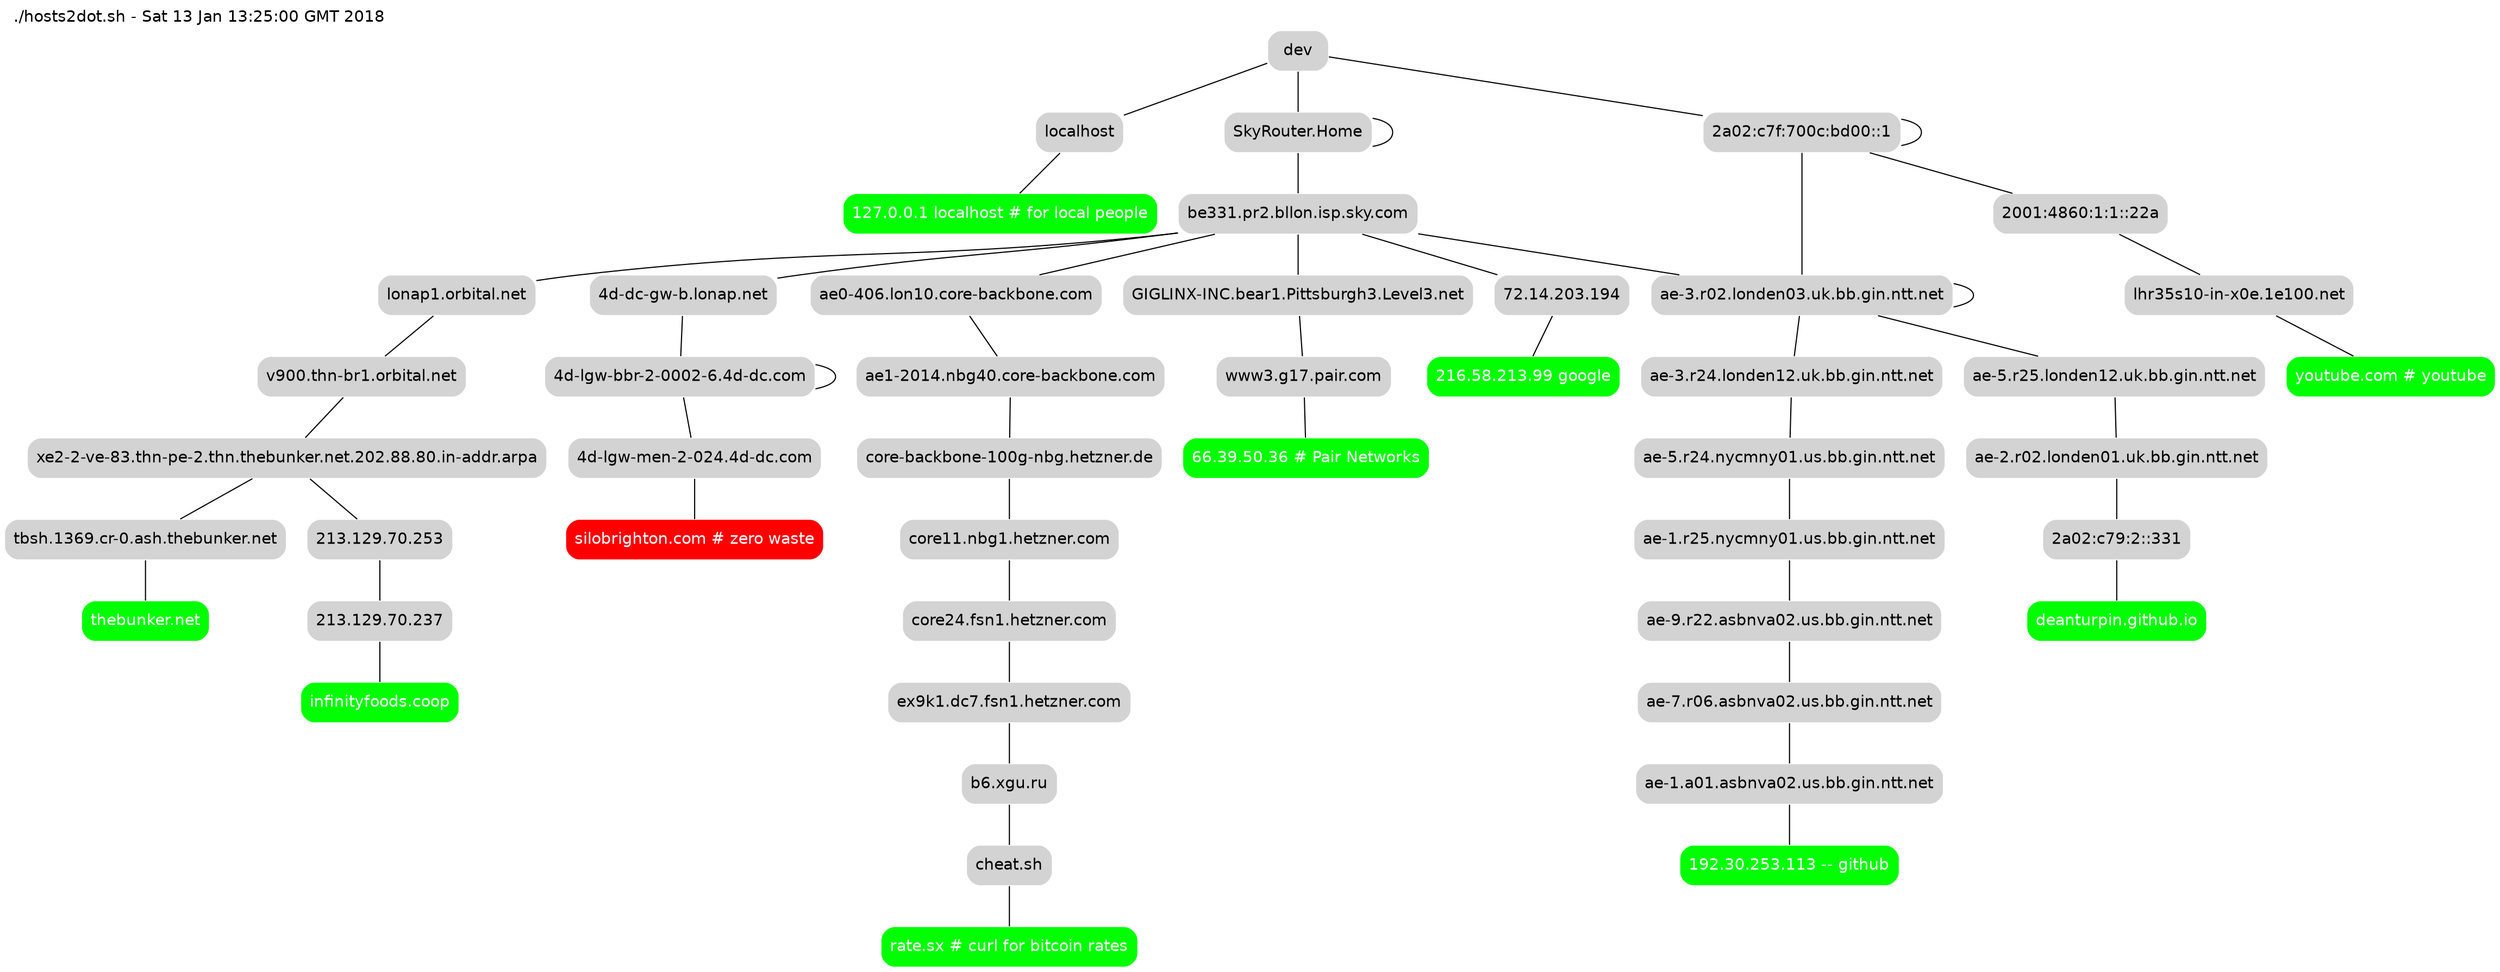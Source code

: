 strict graph {
fontname=helvetica
node [shape=rect style="filled,rounded" color=white fillcolor=lightgrey fontname=helvetica]
soy_yo [label="dev"]
graph [label="./hosts2dot.sh - Sat 13 Jan 13:25:00 GMT 2018" labelloc=top labeljust=left]
"127.0.0.1 localhost # for local people" [fillcolor=green fontcolor=white]
soy_yo--"localhost"--"127.0.0.1 localhost # for local people"
"192.30.253.113 -- github" [fillcolor=green fontcolor=white]
soy_yo--"SkyRouter.Home"--"SkyRouter.Home"--"be331.pr2.bllon.isp.sky.com"--"ae-3.r02.londen03.uk.bb.gin.ntt.net"--"ae-3.r24.londen12.uk.bb.gin.ntt.net"--"ae-5.r24.nycmny01.us.bb.gin.ntt.net"--"ae-1.r25.nycmny01.us.bb.gin.ntt.net"--"ae-9.r22.asbnva02.us.bb.gin.ntt.net"--"ae-7.r06.asbnva02.us.bb.gin.ntt.net"--"ae-1.a01.asbnva02.us.bb.gin.ntt.net"--"192.30.253.113 -- github"
"216.58.213.99 google" [fillcolor=green fontcolor=white]
soy_yo--"SkyRouter.Home"--"SkyRouter.Home"--"be331.pr2.bllon.isp.sky.com"--"72.14.203.194"--"216.58.213.99 google"
"youtube.com # youtube" [fillcolor=green fontcolor=white]
soy_yo--"2a02:c7f:700c:bd00::1"--"2a02:c7f:700c:bd00::1"--"2001:4860:1:1::22a"--"lhr35s10-in-x0e.1e100.net"--"youtube.com # youtube"
"deanturpin.github.io" [fillcolor=green fontcolor=white]
soy_yo--"2a02:c7f:700c:bd00::1"--"2a02:c7f:700c:bd00::1"--"ae-3.r02.londen03.uk.bb.gin.ntt.net"--"ae-3.r02.londen03.uk.bb.gin.ntt.net"--"ae-5.r25.londen12.uk.bb.gin.ntt.net"--"ae-2.r02.londen01.uk.bb.gin.ntt.net"--"2a02:c79:2::331"--"deanturpin.github.io"
"thebunker.net" [fillcolor=green fontcolor=white]
soy_yo--"SkyRouter.Home"--"SkyRouter.Home"--"be331.pr2.bllon.isp.sky.com"--"lonap1.orbital.net"--"v900.thn-br1.orbital.net"--"xe2-2-ve-83.thn-pe-2.thn.thebunker.net.202.88.80.in-addr.arpa"--"tbsh.1369.cr-0.ash.thebunker.net"--"thebunker.net"
"infinityfoods.coop" [fillcolor=green fontcolor=white]
soy_yo--"SkyRouter.Home"--"SkyRouter.Home"--"be331.pr2.bllon.isp.sky.com"--"lonap1.orbital.net"--"v900.thn-br1.orbital.net"--"xe2-2-ve-83.thn-pe-2.thn.thebunker.net.202.88.80.in-addr.arpa"--"213.129.70.253"--"213.129.70.237"--"infinityfoods.coop"
"silobrighton.com # zero waste" [fillcolor=red fontcolor=white]
soy_yo--"SkyRouter.Home"--"SkyRouter.Home"--"be331.pr2.bllon.isp.sky.com"--"4d-dc-gw-b.lonap.net"--"4d-lgw-bbr-2-0002-6.4d-dc.com"--"4d-lgw-bbr-2-0002-6.4d-dc.com"--"4d-lgw-men-2-024.4d-dc.com"--"silobrighton.com # zero waste"
"rate.sx # curl for bitcoin rates" [fillcolor=green fontcolor=white]
soy_yo--"SkyRouter.Home"--"SkyRouter.Home"--"be331.pr2.bllon.isp.sky.com"--"ae0-406.lon10.core-backbone.com"--"ae1-2014.nbg40.core-backbone.com"--"core-backbone-100g-nbg.hetzner.de"--"core11.nbg1.hetzner.com"--"core24.fsn1.hetzner.com"--"ex9k1.dc7.fsn1.hetzner.com"--"b6.xgu.ru"--"cheat.sh"--"rate.sx # curl for bitcoin rates"
"66.39.50.36 # Pair Networks" [fillcolor=green fontcolor=white]
soy_yo--"SkyRouter.Home"--"SkyRouter.Home"--"be331.pr2.bllon.isp.sky.com"--"GIGLINX-INC.bear1.Pittsburgh3.Level3.net"--"www3.g17.pair.com"--"66.39.50.36 # Pair Networks"
}
